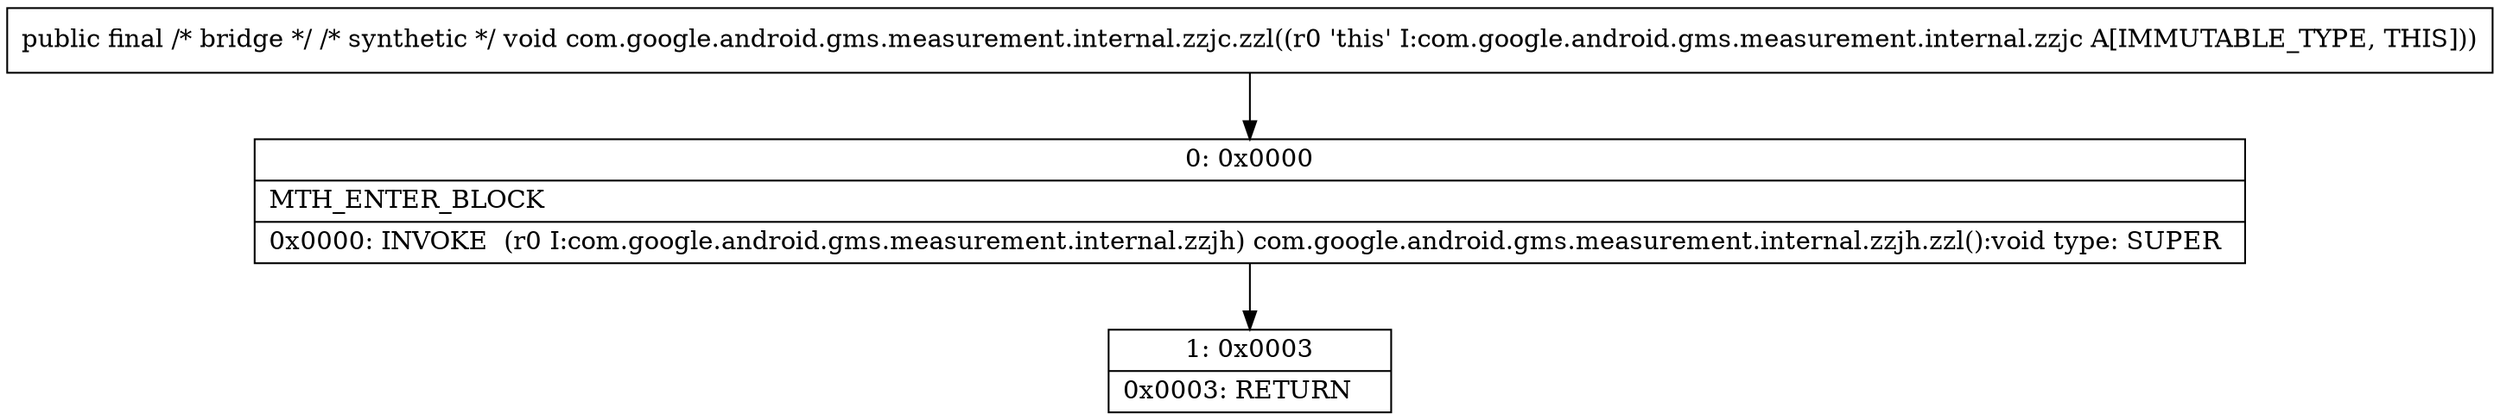 digraph "CFG forcom.google.android.gms.measurement.internal.zzjc.zzl()V" {
Node_0 [shape=record,label="{0\:\ 0x0000|MTH_ENTER_BLOCK\l|0x0000: INVOKE  (r0 I:com.google.android.gms.measurement.internal.zzjh) com.google.android.gms.measurement.internal.zzjh.zzl():void type: SUPER \l}"];
Node_1 [shape=record,label="{1\:\ 0x0003|0x0003: RETURN   \l}"];
MethodNode[shape=record,label="{public final \/* bridge *\/ \/* synthetic *\/ void com.google.android.gms.measurement.internal.zzjc.zzl((r0 'this' I:com.google.android.gms.measurement.internal.zzjc A[IMMUTABLE_TYPE, THIS])) }"];
MethodNode -> Node_0;
Node_0 -> Node_1;
}

